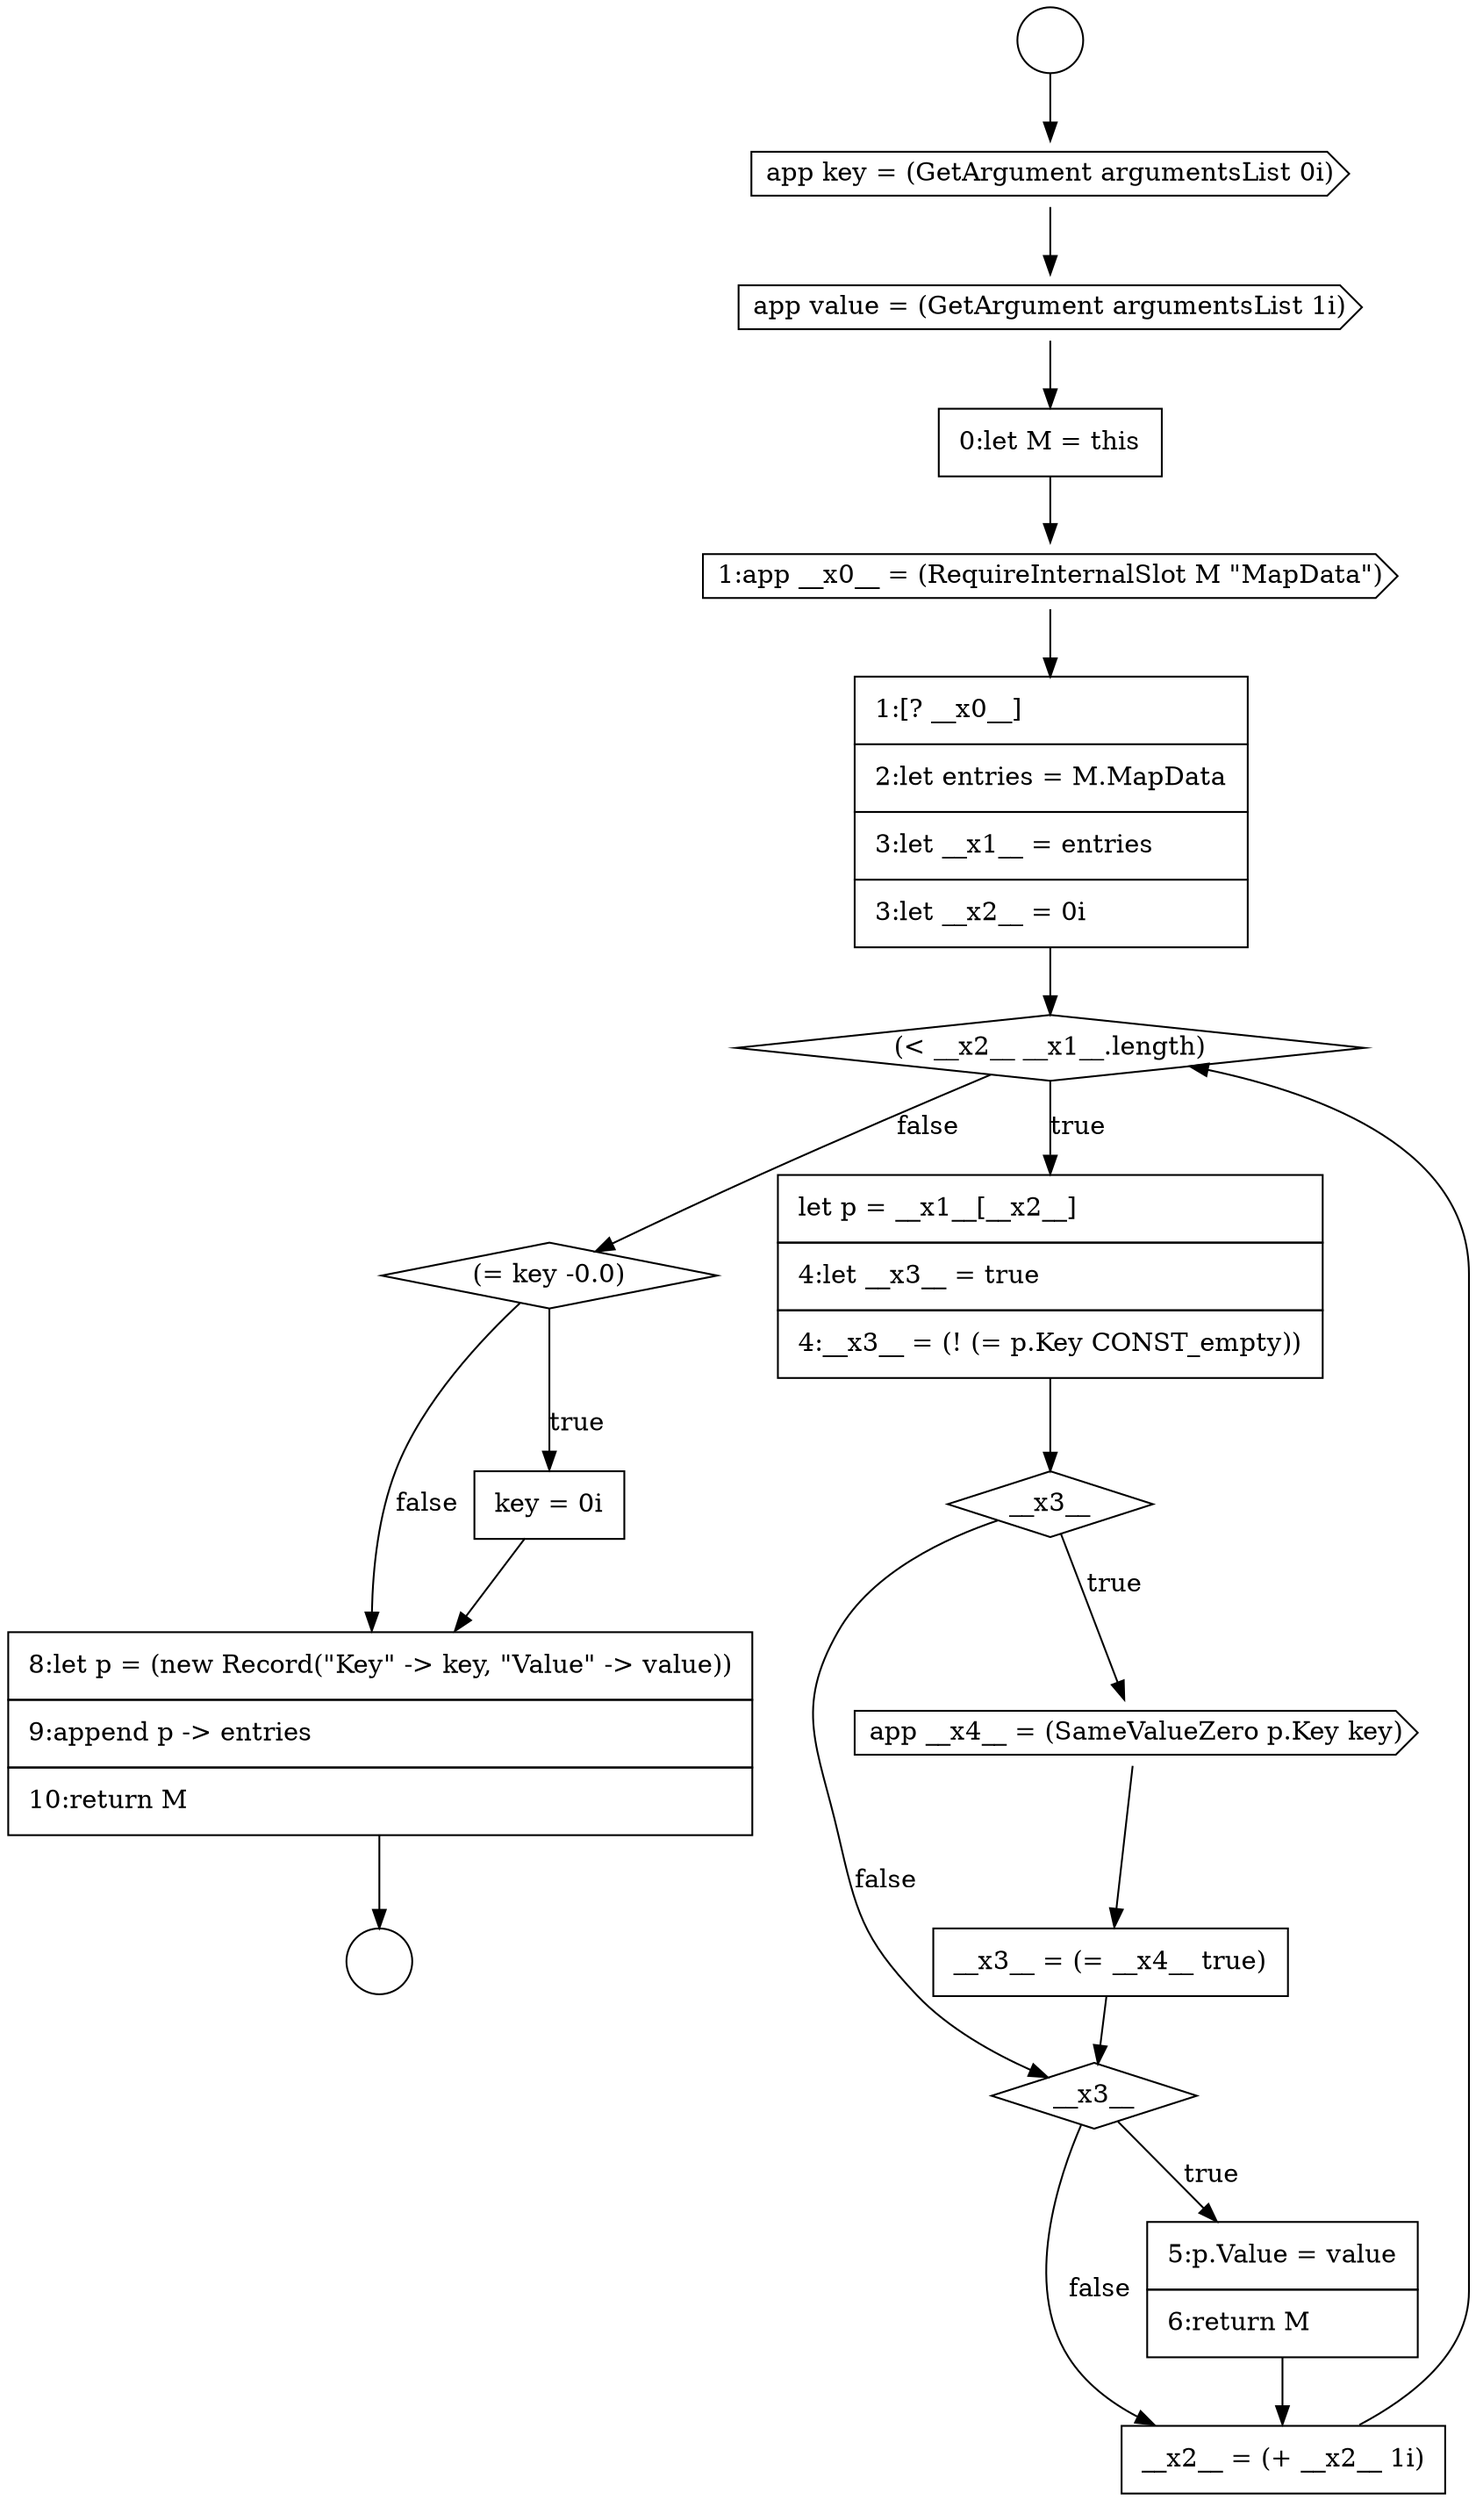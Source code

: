 digraph {
  node16559 [shape=cds, label=<<font color="black">app key = (GetArgument argumentsList 0i)</font>> color="black" fillcolor="white" style=filled]
  node16566 [shape=diamond, label=<<font color="black">__x3__</font>> color="black" fillcolor="white" style=filled]
  node16572 [shape=diamond, label=<<font color="black">(= key -0.0)</font>> color="black" fillcolor="white" style=filled]
  node16560 [shape=cds, label=<<font color="black">app value = (GetArgument argumentsList 1i)</font>> color="black" fillcolor="white" style=filled]
  node16569 [shape=diamond, label=<<font color="black">__x3__</font>> color="black" fillcolor="white" style=filled]
  node16561 [shape=none, margin=0, label=<<font color="black">
    <table border="0" cellborder="1" cellspacing="0" cellpadding="10">
      <tr><td align="left">0:let M = this</td></tr>
    </table>
  </font>> color="black" fillcolor="white" style=filled]
  node16567 [shape=cds, label=<<font color="black">app __x4__ = (SameValueZero p.Key key)</font>> color="black" fillcolor="white" style=filled]
  node16574 [shape=none, margin=0, label=<<font color="black">
    <table border="0" cellborder="1" cellspacing="0" cellpadding="10">
      <tr><td align="left">8:let p = (new Record(&quot;Key&quot; -&gt; key, &quot;Value&quot; -&gt; value))</td></tr>
      <tr><td align="left">9:append p -&gt; entries</td></tr>
      <tr><td align="left">10:return M</td></tr>
    </table>
  </font>> color="black" fillcolor="white" style=filled]
  node16564 [shape=diamond, label=<<font color="black">(&lt; __x2__ __x1__.length)</font>> color="black" fillcolor="white" style=filled]
  node16571 [shape=none, margin=0, label=<<font color="black">
    <table border="0" cellborder="1" cellspacing="0" cellpadding="10">
      <tr><td align="left">__x2__ = (+ __x2__ 1i)</td></tr>
    </table>
  </font>> color="black" fillcolor="white" style=filled]
  node16558 [shape=circle label=" " color="black" fillcolor="white" style=filled]
  node16563 [shape=none, margin=0, label=<<font color="black">
    <table border="0" cellborder="1" cellspacing="0" cellpadding="10">
      <tr><td align="left">1:[? __x0__]</td></tr>
      <tr><td align="left">2:let entries = M.MapData</td></tr>
      <tr><td align="left">3:let __x1__ = entries</td></tr>
      <tr><td align="left">3:let __x2__ = 0i</td></tr>
    </table>
  </font>> color="black" fillcolor="white" style=filled]
  node16562 [shape=cds, label=<<font color="black">1:app __x0__ = (RequireInternalSlot M &quot;MapData&quot;)</font>> color="black" fillcolor="white" style=filled]
  node16565 [shape=none, margin=0, label=<<font color="black">
    <table border="0" cellborder="1" cellspacing="0" cellpadding="10">
      <tr><td align="left">let p = __x1__[__x2__]</td></tr>
      <tr><td align="left">4:let __x3__ = true</td></tr>
      <tr><td align="left">4:__x3__ = (! (= p.Key CONST_empty))</td></tr>
    </table>
  </font>> color="black" fillcolor="white" style=filled]
  node16568 [shape=none, margin=0, label=<<font color="black">
    <table border="0" cellborder="1" cellspacing="0" cellpadding="10">
      <tr><td align="left">__x3__ = (= __x4__ true)</td></tr>
    </table>
  </font>> color="black" fillcolor="white" style=filled]
  node16573 [shape=none, margin=0, label=<<font color="black">
    <table border="0" cellborder="1" cellspacing="0" cellpadding="10">
      <tr><td align="left">key = 0i</td></tr>
    </table>
  </font>> color="black" fillcolor="white" style=filled]
  node16570 [shape=none, margin=0, label=<<font color="black">
    <table border="0" cellborder="1" cellspacing="0" cellpadding="10">
      <tr><td align="left">5:p.Value = value</td></tr>
      <tr><td align="left">6:return M</td></tr>
    </table>
  </font>> color="black" fillcolor="white" style=filled]
  node16557 [shape=circle label=" " color="black" fillcolor="white" style=filled]
  node16570 -> node16571 [ color="black"]
  node16561 -> node16562 [ color="black"]
  node16563 -> node16564 [ color="black"]
  node16574 -> node16558 [ color="black"]
  node16562 -> node16563 [ color="black"]
  node16568 -> node16569 [ color="black"]
  node16564 -> node16565 [label=<<font color="black">true</font>> color="black"]
  node16564 -> node16572 [label=<<font color="black">false</font>> color="black"]
  node16573 -> node16574 [ color="black"]
  node16571 -> node16564 [ color="black"]
  node16567 -> node16568 [ color="black"]
  node16559 -> node16560 [ color="black"]
  node16560 -> node16561 [ color="black"]
  node16572 -> node16573 [label=<<font color="black">true</font>> color="black"]
  node16572 -> node16574 [label=<<font color="black">false</font>> color="black"]
  node16566 -> node16567 [label=<<font color="black">true</font>> color="black"]
  node16566 -> node16569 [label=<<font color="black">false</font>> color="black"]
  node16569 -> node16570 [label=<<font color="black">true</font>> color="black"]
  node16569 -> node16571 [label=<<font color="black">false</font>> color="black"]
  node16565 -> node16566 [ color="black"]
  node16557 -> node16559 [ color="black"]
}
